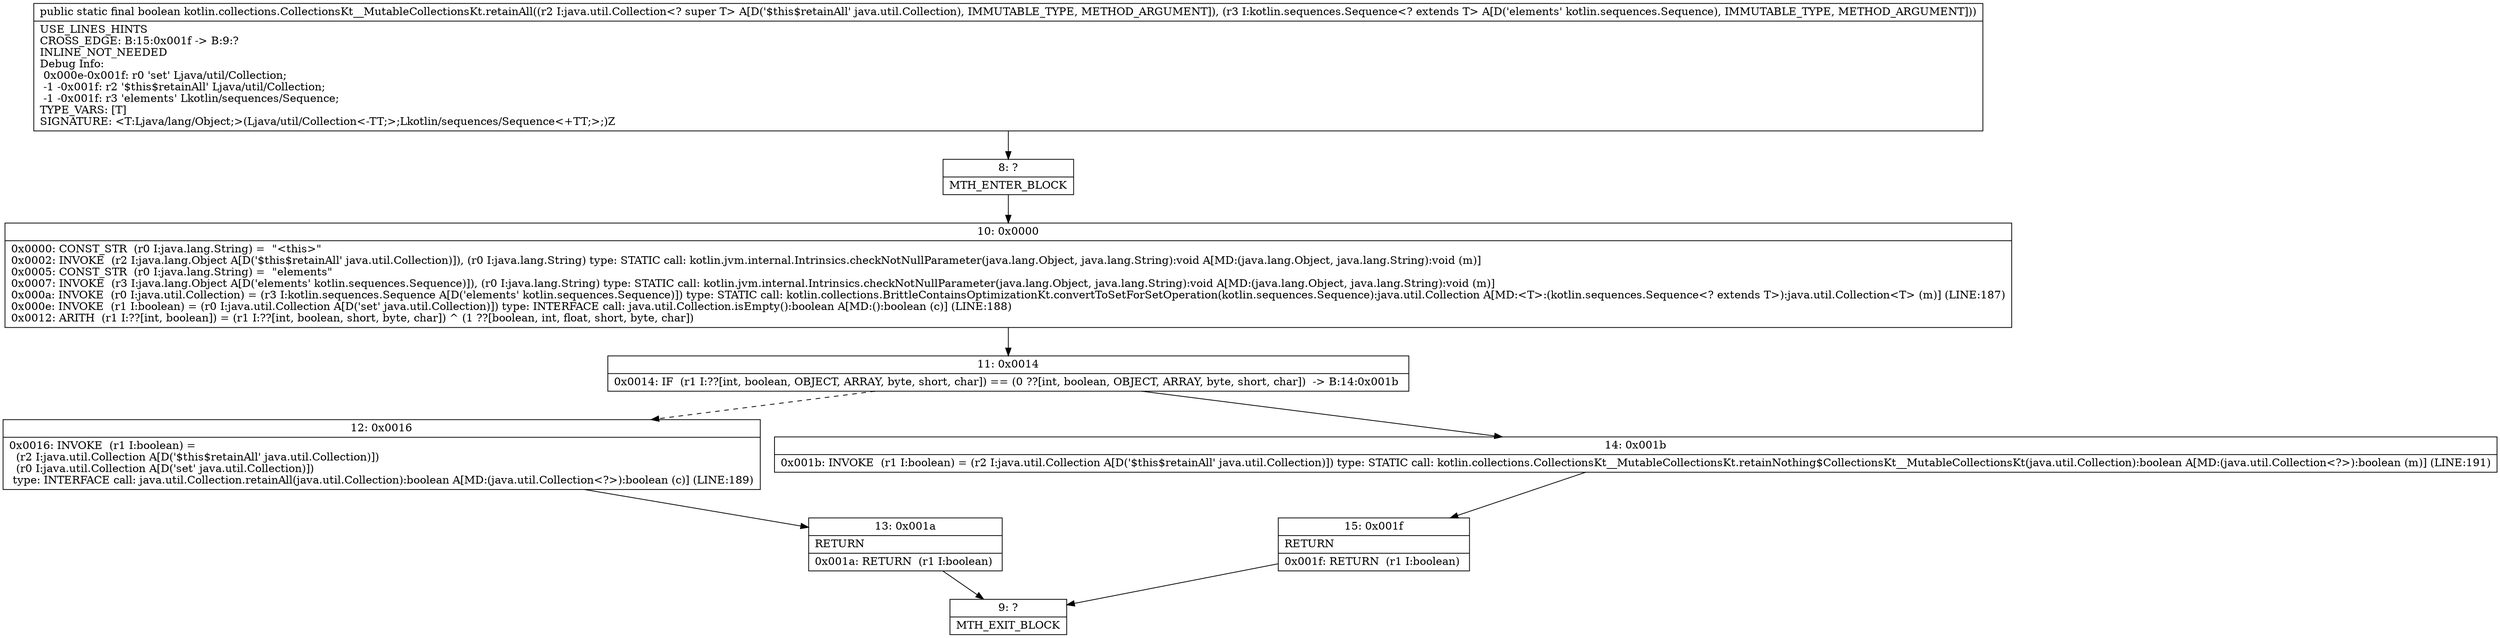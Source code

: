 digraph "CFG forkotlin.collections.CollectionsKt__MutableCollectionsKt.retainAll(Ljava\/util\/Collection;Lkotlin\/sequences\/Sequence;)Z" {
Node_8 [shape=record,label="{8\:\ ?|MTH_ENTER_BLOCK\l}"];
Node_10 [shape=record,label="{10\:\ 0x0000|0x0000: CONST_STR  (r0 I:java.lang.String) =  \"\<this\>\" \l0x0002: INVOKE  (r2 I:java.lang.Object A[D('$this$retainAll' java.util.Collection)]), (r0 I:java.lang.String) type: STATIC call: kotlin.jvm.internal.Intrinsics.checkNotNullParameter(java.lang.Object, java.lang.String):void A[MD:(java.lang.Object, java.lang.String):void (m)]\l0x0005: CONST_STR  (r0 I:java.lang.String) =  \"elements\" \l0x0007: INVOKE  (r3 I:java.lang.Object A[D('elements' kotlin.sequences.Sequence)]), (r0 I:java.lang.String) type: STATIC call: kotlin.jvm.internal.Intrinsics.checkNotNullParameter(java.lang.Object, java.lang.String):void A[MD:(java.lang.Object, java.lang.String):void (m)]\l0x000a: INVOKE  (r0 I:java.util.Collection) = (r3 I:kotlin.sequences.Sequence A[D('elements' kotlin.sequences.Sequence)]) type: STATIC call: kotlin.collections.BrittleContainsOptimizationKt.convertToSetForSetOperation(kotlin.sequences.Sequence):java.util.Collection A[MD:\<T\>:(kotlin.sequences.Sequence\<? extends T\>):java.util.Collection\<T\> (m)] (LINE:187)\l0x000e: INVOKE  (r1 I:boolean) = (r0 I:java.util.Collection A[D('set' java.util.Collection)]) type: INTERFACE call: java.util.Collection.isEmpty():boolean A[MD:():boolean (c)] (LINE:188)\l0x0012: ARITH  (r1 I:??[int, boolean]) = (r1 I:??[int, boolean, short, byte, char]) ^ (1 ??[boolean, int, float, short, byte, char]) \l}"];
Node_11 [shape=record,label="{11\:\ 0x0014|0x0014: IF  (r1 I:??[int, boolean, OBJECT, ARRAY, byte, short, char]) == (0 ??[int, boolean, OBJECT, ARRAY, byte, short, char])  \-\> B:14:0x001b \l}"];
Node_12 [shape=record,label="{12\:\ 0x0016|0x0016: INVOKE  (r1 I:boolean) = \l  (r2 I:java.util.Collection A[D('$this$retainAll' java.util.Collection)])\l  (r0 I:java.util.Collection A[D('set' java.util.Collection)])\l type: INTERFACE call: java.util.Collection.retainAll(java.util.Collection):boolean A[MD:(java.util.Collection\<?\>):boolean (c)] (LINE:189)\l}"];
Node_13 [shape=record,label="{13\:\ 0x001a|RETURN\l|0x001a: RETURN  (r1 I:boolean) \l}"];
Node_9 [shape=record,label="{9\:\ ?|MTH_EXIT_BLOCK\l}"];
Node_14 [shape=record,label="{14\:\ 0x001b|0x001b: INVOKE  (r1 I:boolean) = (r2 I:java.util.Collection A[D('$this$retainAll' java.util.Collection)]) type: STATIC call: kotlin.collections.CollectionsKt__MutableCollectionsKt.retainNothing$CollectionsKt__MutableCollectionsKt(java.util.Collection):boolean A[MD:(java.util.Collection\<?\>):boolean (m)] (LINE:191)\l}"];
Node_15 [shape=record,label="{15\:\ 0x001f|RETURN\l|0x001f: RETURN  (r1 I:boolean) \l}"];
MethodNode[shape=record,label="{public static final boolean kotlin.collections.CollectionsKt__MutableCollectionsKt.retainAll((r2 I:java.util.Collection\<? super T\> A[D('$this$retainAll' java.util.Collection), IMMUTABLE_TYPE, METHOD_ARGUMENT]), (r3 I:kotlin.sequences.Sequence\<? extends T\> A[D('elements' kotlin.sequences.Sequence), IMMUTABLE_TYPE, METHOD_ARGUMENT]))  | USE_LINES_HINTS\lCROSS_EDGE: B:15:0x001f \-\> B:9:?\lINLINE_NOT_NEEDED\lDebug Info:\l  0x000e\-0x001f: r0 'set' Ljava\/util\/Collection;\l  \-1 \-0x001f: r2 '$this$retainAll' Ljava\/util\/Collection;\l  \-1 \-0x001f: r3 'elements' Lkotlin\/sequences\/Sequence;\lTYPE_VARS: [T]\lSIGNATURE: \<T:Ljava\/lang\/Object;\>(Ljava\/util\/Collection\<\-TT;\>;Lkotlin\/sequences\/Sequence\<+TT;\>;)Z\l}"];
MethodNode -> Node_8;Node_8 -> Node_10;
Node_10 -> Node_11;
Node_11 -> Node_12[style=dashed];
Node_11 -> Node_14;
Node_12 -> Node_13;
Node_13 -> Node_9;
Node_14 -> Node_15;
Node_15 -> Node_9;
}

